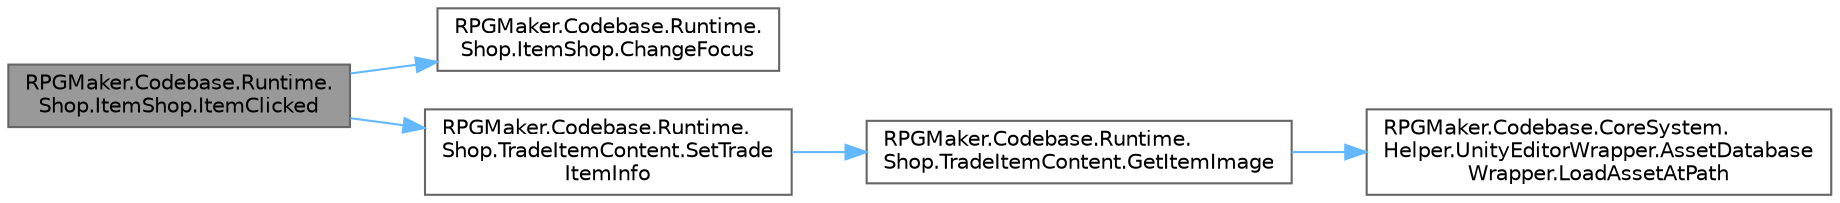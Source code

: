 digraph "RPGMaker.Codebase.Runtime.Shop.ItemShop.ItemClicked"
{
 // LATEX_PDF_SIZE
  bgcolor="transparent";
  edge [fontname=Helvetica,fontsize=10,labelfontname=Helvetica,labelfontsize=10];
  node [fontname=Helvetica,fontsize=10,shape=box,height=0.2,width=0.4];
  rankdir="LR";
  Node1 [id="Node000001",label="RPGMaker.Codebase.Runtime.\lShop.ItemShop.ItemClicked",height=0.2,width=0.4,color="gray40", fillcolor="grey60", style="filled", fontcolor="black",tooltip="😁 要素選択時の処理"];
  Node1 -> Node2 [id="edge1_Node000001_Node000002",color="steelblue1",style="solid",tooltip=" "];
  Node2 [id="Node000002",label="RPGMaker.Codebase.Runtime.\lShop.ItemShop.ChangeFocus",height=0.2,width=0.4,color="grey40", fillcolor="white", style="filled",URL="$d6/d5c/class_r_p_g_maker_1_1_codebase_1_1_runtime_1_1_shop_1_1_item_shop.html#a1a75ccb3487ce78aa57a1ae214a41a72",tooltip="😁 フォーカス変更"];
  Node1 -> Node3 [id="edge2_Node000001_Node000003",color="steelblue1",style="solid",tooltip=" "];
  Node3 [id="Node000003",label="RPGMaker.Codebase.Runtime.\lShop.TradeItemContent.SetTrade\lItemInfo",height=0.2,width=0.4,color="grey40", fillcolor="white", style="filled",URL="$d5/d39/class_r_p_g_maker_1_1_codebase_1_1_runtime_1_1_shop_1_1_trade_item_content.html#a2644e7ca599a5ffa7a6b4e41fcc35601",tooltip="😁 表示するアイテムに関する情報をすべて設定する"];
  Node3 -> Node4 [id="edge3_Node000003_Node000004",color="steelblue1",style="solid",tooltip=" "];
  Node4 [id="Node000004",label="RPGMaker.Codebase.Runtime.\lShop.TradeItemContent.GetItemImage",height=0.2,width=0.4,color="grey40", fillcolor="white", style="filled",URL="$d5/d39/class_r_p_g_maker_1_1_codebase_1_1_runtime_1_1_shop_1_1_trade_item_content.html#a2aa925f1afc724e8119c22dbd29cff34",tooltip="😁 アイコンの設定"];
  Node4 -> Node5 [id="edge4_Node000004_Node000005",color="steelblue1",style="solid",tooltip=" "];
  Node5 [id="Node000005",label="RPGMaker.Codebase.CoreSystem.\lHelper.UnityEditorWrapper.AssetDatabase\lWrapper.LoadAssetAtPath",height=0.2,width=0.4,color="grey40", fillcolor="white", style="filled",URL="$d9/d20/class_r_p_g_maker_1_1_codebase_1_1_core_system_1_1_helper_1_1_unity_editor_wrapper_1_1_asset_database_wrapper.html#a471f932b0479bad28c9fd1b02f1d5d7a",tooltip="😁 パスで資産読込"];
}
